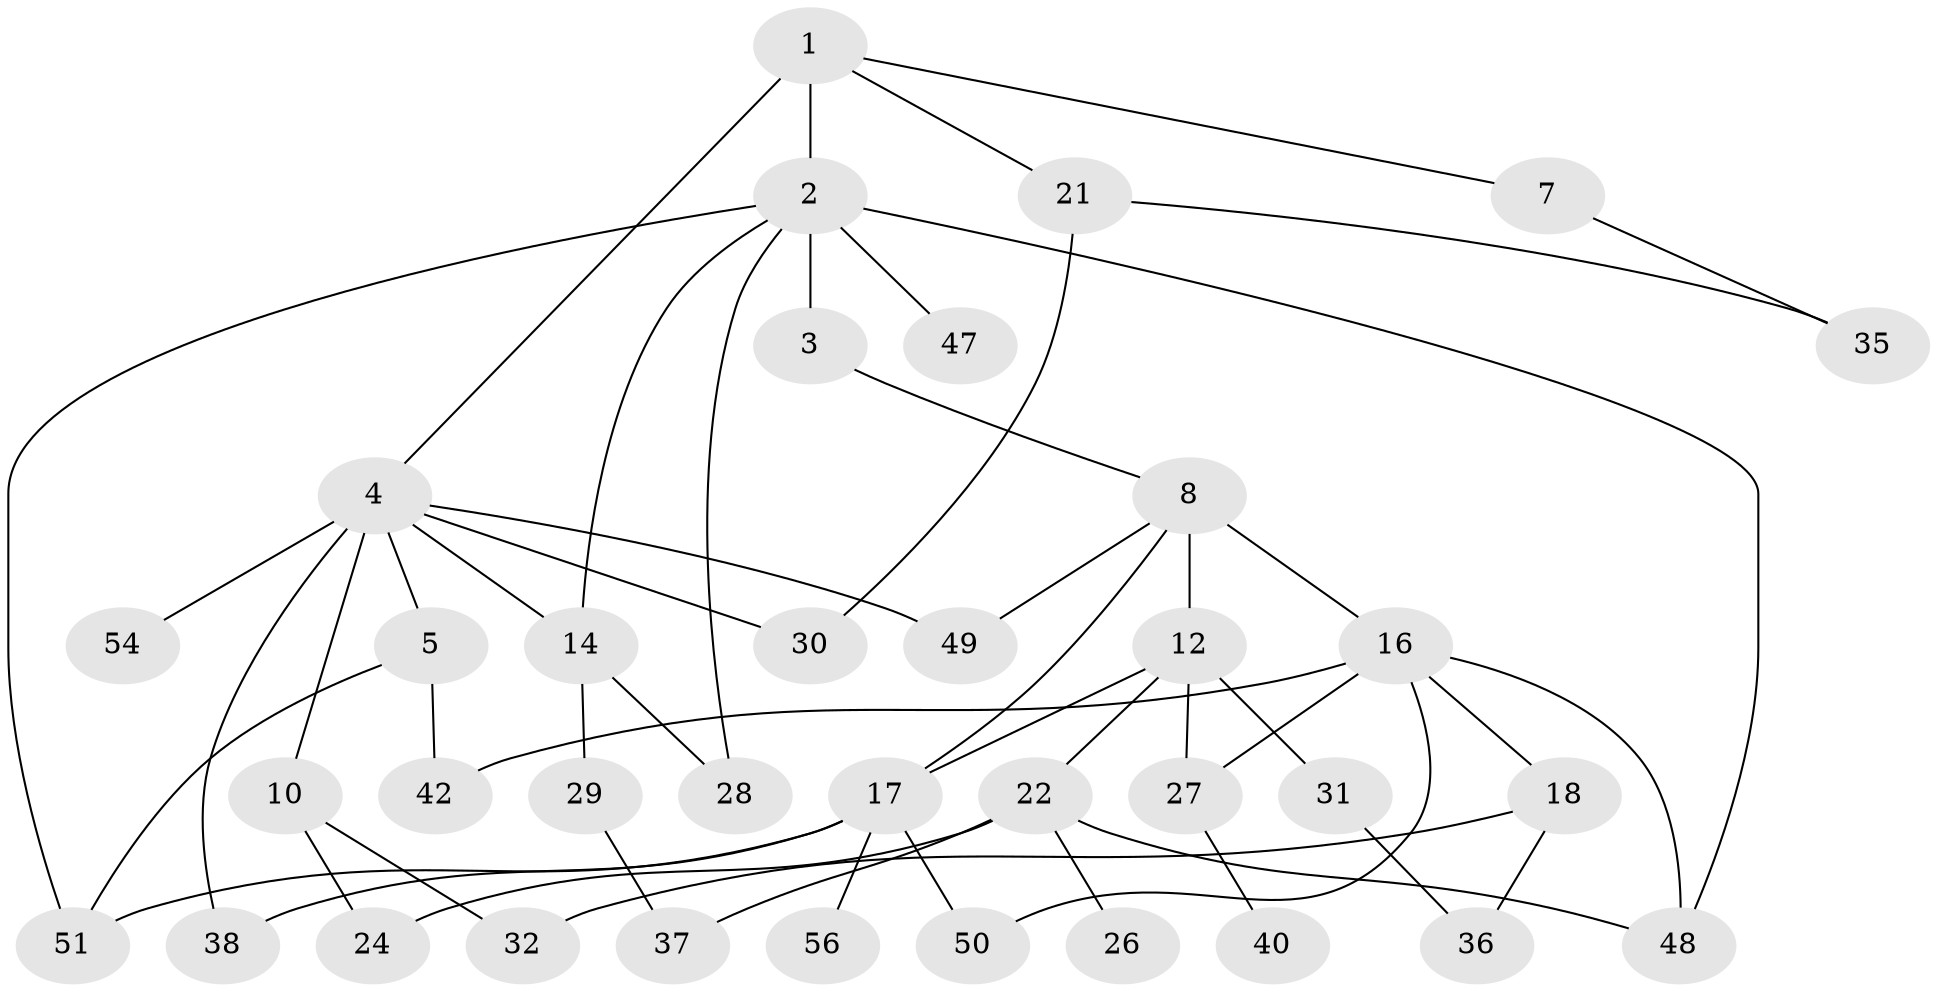 // original degree distribution, {5: 0.05357142857142857, 8: 0.017857142857142856, 3: 0.25, 6: 0.017857142857142856, 2: 0.39285714285714285, 4: 0.10714285714285714, 1: 0.16071428571428573}
// Generated by graph-tools (version 1.1) at 2025/41/03/06/25 10:41:27]
// undirected, 36 vertices, 53 edges
graph export_dot {
graph [start="1"]
  node [color=gray90,style=filled];
  1 [super="+15"];
  2 [super="+9"];
  3 [super="+46"];
  4 [super="+13"];
  5 [super="+6"];
  7;
  8 [super="+11"];
  10 [super="+20"];
  12 [super="+19"];
  14 [super="+23"];
  16 [super="+25"];
  17 [super="+33"];
  18;
  21;
  22 [super="+39"];
  24 [super="+41"];
  26;
  27;
  28;
  29;
  30 [super="+55"];
  31;
  32 [super="+34"];
  35 [super="+45"];
  36 [super="+53"];
  37 [super="+52"];
  38 [super="+43"];
  40;
  42 [super="+44"];
  47;
  48;
  49;
  50;
  51;
  54;
  56;
  1 -- 2 [weight=2];
  1 -- 4;
  1 -- 7;
  1 -- 21;
  2 -- 3;
  2 -- 14;
  2 -- 28;
  2 -- 47;
  2 -- 48;
  2 -- 51;
  3 -- 8;
  4 -- 5;
  4 -- 10;
  4 -- 38;
  4 -- 49;
  4 -- 14;
  4 -- 54;
  4 -- 30;
  5 -- 42;
  5 -- 51;
  7 -- 35;
  8 -- 12;
  8 -- 16;
  8 -- 17;
  8 -- 49;
  10 -- 32;
  10 -- 24;
  12 -- 17;
  12 -- 27;
  12 -- 22;
  12 -- 31;
  14 -- 29;
  14 -- 28;
  16 -- 18;
  16 -- 42;
  16 -- 48;
  16 -- 27;
  16 -- 50;
  17 -- 56;
  17 -- 50;
  17 -- 51;
  17 -- 38;
  18 -- 36;
  18 -- 32;
  21 -- 30;
  21 -- 35;
  22 -- 26;
  22 -- 48;
  22 -- 37;
  22 -- 24;
  27 -- 40;
  29 -- 37;
  31 -- 36;
}

